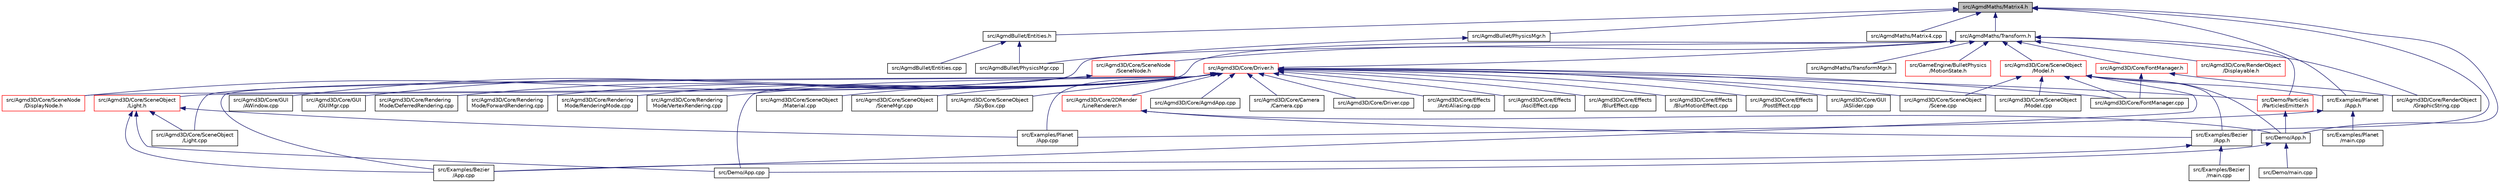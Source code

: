 digraph "src/AgmdMaths/Matrix4.h"
{
  edge [fontname="Helvetica",fontsize="10",labelfontname="Helvetica",labelfontsize="10"];
  node [fontname="Helvetica",fontsize="10",shape=record];
  Node1 [label="src/AgmdMaths/Matrix4.h",height=0.2,width=0.4,color="black", fillcolor="grey75", style="filled" fontcolor="black"];
  Node1 -> Node2 [dir="back",color="midnightblue",fontsize="10",style="solid"];
  Node2 [label="src/AgmdBullet/Entities.h",height=0.2,width=0.4,color="black", fillcolor="white", style="filled",URL="$_agmd_bullet_2_entities_8h.html"];
  Node2 -> Node3 [dir="back",color="midnightblue",fontsize="10",style="solid"];
  Node3 [label="src/AgmdBullet/Entities.cpp",height=0.2,width=0.4,color="black", fillcolor="white", style="filled",URL="$_agmd_bullet_2_entities_8cpp.html"];
  Node2 -> Node4 [dir="back",color="midnightblue",fontsize="10",style="solid"];
  Node4 [label="src/AgmdBullet/PhysicsMgr.cpp",height=0.2,width=0.4,color="black", fillcolor="white", style="filled",URL="$_agmd_bullet_2_physics_mgr_8cpp.html"];
  Node1 -> Node5 [dir="back",color="midnightblue",fontsize="10",style="solid"];
  Node5 [label="src/AgmdBullet/PhysicsMgr.h",height=0.2,width=0.4,color="black", fillcolor="white", style="filled",URL="$_agmd_bullet_2_physics_mgr_8h.html"];
  Node5 -> Node4 [dir="back",color="midnightblue",fontsize="10",style="solid"];
  Node1 -> Node6 [dir="back",color="midnightblue",fontsize="10",style="solid"];
  Node6 [label="src/AgmdMaths/Matrix4.cpp",height=0.2,width=0.4,color="black", fillcolor="white", style="filled",URL="$_matrix4_8cpp.html"];
  Node1 -> Node7 [dir="back",color="midnightblue",fontsize="10",style="solid"];
  Node7 [label="src/AgmdMaths/Transform.h",height=0.2,width=0.4,color="black", fillcolor="white", style="filled",URL="$_transform_8h.html"];
  Node7 -> Node8 [dir="back",color="midnightblue",fontsize="10",style="solid"];
  Node8 [label="src/Agmd3D/Core/Driver.h",height=0.2,width=0.4,color="red", fillcolor="white", style="filled",URL="$_driver_8h.html"];
  Node8 -> Node9 [dir="back",color="midnightblue",fontsize="10",style="solid"];
  Node9 [label="src/Agmd3D/Core/2DRender\l/LineRenderer.h",height=0.2,width=0.4,color="red", fillcolor="white", style="filled",URL="$_line_renderer_8h.html"];
  Node9 -> Node10 [dir="back",color="midnightblue",fontsize="10",style="solid"];
  Node10 [label="src/Demo/App.h",height=0.2,width=0.4,color="black", fillcolor="white", style="filled",URL="$_demo_2_app_8h.html"];
  Node10 -> Node11 [dir="back",color="midnightblue",fontsize="10",style="solid"];
  Node11 [label="src/Demo/App.cpp",height=0.2,width=0.4,color="black", fillcolor="white", style="filled",URL="$_demo_2_app_8cpp.html"];
  Node10 -> Node12 [dir="back",color="midnightblue",fontsize="10",style="solid"];
  Node12 [label="src/Demo/main.cpp",height=0.2,width=0.4,color="black", fillcolor="white", style="filled",URL="$_demo_2main_8cpp.html"];
  Node9 -> Node13 [dir="back",color="midnightblue",fontsize="10",style="solid"];
  Node13 [label="src/Examples/Bezier\l/App.h",height=0.2,width=0.4,color="black", fillcolor="white", style="filled",URL="$_examples_2_bezier_2_app_8h.html"];
  Node13 -> Node14 [dir="back",color="midnightblue",fontsize="10",style="solid"];
  Node14 [label="src/Examples/Bezier\l/App.cpp",height=0.2,width=0.4,color="black", fillcolor="white", style="filled",URL="$_examples_2_bezier_2_app_8cpp.html"];
  Node13 -> Node15 [dir="back",color="midnightblue",fontsize="10",style="solid"];
  Node15 [label="src/Examples/Bezier\l/main.cpp",height=0.2,width=0.4,color="black", fillcolor="white", style="filled",URL="$_examples_2_bezier_2main_8cpp.html"];
  Node8 -> Node16 [dir="back",color="midnightblue",fontsize="10",style="solid"];
  Node16 [label="src/Agmd3D/Core/AgmdApp.cpp",height=0.2,width=0.4,color="black", fillcolor="white", style="filled",URL="$_agmd3_d_2_core_2_agmd_app_8cpp.html"];
  Node8 -> Node17 [dir="back",color="midnightblue",fontsize="10",style="solid"];
  Node17 [label="src/Agmd3D/Core/Camera\l/Camera.cpp",height=0.2,width=0.4,color="black", fillcolor="white", style="filled",URL="$_camera_8cpp.html"];
  Node8 -> Node18 [dir="back",color="midnightblue",fontsize="10",style="solid"];
  Node18 [label="src/Agmd3D/Core/Driver.cpp",height=0.2,width=0.4,color="black", fillcolor="white", style="filled",URL="$_driver_8cpp.html"];
  Node8 -> Node19 [dir="back",color="midnightblue",fontsize="10",style="solid"];
  Node19 [label="src/Agmd3D/Core/Effects\l/AntiAliasing.cpp",height=0.2,width=0.4,color="black", fillcolor="white", style="filled",URL="$_anti_aliasing_8cpp.html"];
  Node8 -> Node20 [dir="back",color="midnightblue",fontsize="10",style="solid"];
  Node20 [label="src/Agmd3D/Core/Effects\l/AsciEffect.cpp",height=0.2,width=0.4,color="black", fillcolor="white", style="filled",URL="$_asci_effect_8cpp.html"];
  Node8 -> Node21 [dir="back",color="midnightblue",fontsize="10",style="solid"];
  Node21 [label="src/Agmd3D/Core/Effects\l/BlurEffect.cpp",height=0.2,width=0.4,color="black", fillcolor="white", style="filled",URL="$_blur_effect_8cpp.html"];
  Node8 -> Node22 [dir="back",color="midnightblue",fontsize="10",style="solid"];
  Node22 [label="src/Agmd3D/Core/Effects\l/BlurMotionEffect.cpp",height=0.2,width=0.4,color="black", fillcolor="white", style="filled",URL="$_blur_motion_effect_8cpp.html"];
  Node8 -> Node23 [dir="back",color="midnightblue",fontsize="10",style="solid"];
  Node23 [label="src/Agmd3D/Core/Effects\l/PostEffect.cpp",height=0.2,width=0.4,color="black", fillcolor="white", style="filled",URL="$_post_effect_8cpp.html"];
  Node8 -> Node24 [dir="back",color="midnightblue",fontsize="10",style="solid"];
  Node24 [label="src/Agmd3D/Core/FontManager.cpp",height=0.2,width=0.4,color="black", fillcolor="white", style="filled",URL="$_font_manager_8cpp.html"];
  Node8 -> Node25 [dir="back",color="midnightblue",fontsize="10",style="solid"];
  Node25 [label="src/Agmd3D/Core/GUI\l/ASlider.cpp",height=0.2,width=0.4,color="black", fillcolor="white", style="filled",URL="$_a_slider_8cpp.html"];
  Node8 -> Node26 [dir="back",color="midnightblue",fontsize="10",style="solid"];
  Node26 [label="src/Agmd3D/Core/GUI\l/AWindow.cpp",height=0.2,width=0.4,color="black", fillcolor="white", style="filled",URL="$_a_window_8cpp.html"];
  Node8 -> Node27 [dir="back",color="midnightblue",fontsize="10",style="solid"];
  Node27 [label="src/Agmd3D/Core/GUI\l/GUIMgr.cpp",height=0.2,width=0.4,color="black", fillcolor="white", style="filled",URL="$_g_u_i_mgr_8cpp.html"];
  Node8 -> Node28 [dir="back",color="midnightblue",fontsize="10",style="solid"];
  Node28 [label="src/Agmd3D/Core/Rendering\lMode/DeferredRendering.cpp",height=0.2,width=0.4,color="black", fillcolor="white", style="filled",URL="$_deferred_rendering_8cpp.html"];
  Node8 -> Node29 [dir="back",color="midnightblue",fontsize="10",style="solid"];
  Node29 [label="src/Agmd3D/Core/Rendering\lMode/ForwardRendering.cpp",height=0.2,width=0.4,color="black", fillcolor="white", style="filled",URL="$_forward_rendering_8cpp.html"];
  Node8 -> Node30 [dir="back",color="midnightblue",fontsize="10",style="solid"];
  Node30 [label="src/Agmd3D/Core/Rendering\lMode/RenderingMode.cpp",height=0.2,width=0.4,color="black", fillcolor="white", style="filled",URL="$_rendering_mode_8cpp.html"];
  Node8 -> Node31 [dir="back",color="midnightblue",fontsize="10",style="solid"];
  Node31 [label="src/Agmd3D/Core/Rendering\lMode/VertexRendering.cpp",height=0.2,width=0.4,color="black", fillcolor="white", style="filled",URL="$_vertex_rendering_8cpp.html"];
  Node8 -> Node32 [dir="back",color="midnightblue",fontsize="10",style="solid"];
  Node32 [label="src/Agmd3D/Core/SceneObject\l/Light.cpp",height=0.2,width=0.4,color="black", fillcolor="white", style="filled",URL="$_light_8cpp.html"];
  Node8 -> Node33 [dir="back",color="midnightblue",fontsize="10",style="solid"];
  Node33 [label="src/Agmd3D/Core/SceneObject\l/Material.cpp",height=0.2,width=0.4,color="black", fillcolor="white", style="filled",URL="$_material_8cpp.html"];
  Node8 -> Node34 [dir="back",color="midnightblue",fontsize="10",style="solid"];
  Node34 [label="src/Agmd3D/Core/SceneObject\l/Model.cpp",height=0.2,width=0.4,color="black", fillcolor="white", style="filled",URL="$_model_8cpp.html"];
  Node8 -> Node35 [dir="back",color="midnightblue",fontsize="10",style="solid"];
  Node35 [label="src/Agmd3D/Core/SceneObject\l/Scene.cpp",height=0.2,width=0.4,color="black", fillcolor="white", style="filled",URL="$_scene_8cpp.html"];
  Node8 -> Node36 [dir="back",color="midnightblue",fontsize="10",style="solid"];
  Node36 [label="src/Agmd3D/Core/SceneObject\l/SceneMgr.cpp",height=0.2,width=0.4,color="black", fillcolor="white", style="filled",URL="$_scene_mgr_8cpp.html"];
  Node8 -> Node37 [dir="back",color="midnightblue",fontsize="10",style="solid"];
  Node37 [label="src/Agmd3D/Core/SceneObject\l/SkyBox.cpp",height=0.2,width=0.4,color="black", fillcolor="white", style="filled",URL="$_sky_box_8cpp.html"];
  Node8 -> Node38 [dir="back",color="midnightblue",fontsize="10",style="solid"];
  Node38 [label="src/Demo/Particles\l/ParticlesEmitter.h",height=0.2,width=0.4,color="red", fillcolor="white", style="filled",URL="$_particles_emitter_8h.html"];
  Node38 -> Node10 [dir="back",color="midnightblue",fontsize="10",style="solid"];
  Node8 -> Node11 [dir="back",color="midnightblue",fontsize="10",style="solid"];
  Node8 -> Node14 [dir="back",color="midnightblue",fontsize="10",style="solid"];
  Node8 -> Node39 [dir="back",color="midnightblue",fontsize="10",style="solid"];
  Node39 [label="src/Examples/Planet\l/App.cpp",height=0.2,width=0.4,color="black", fillcolor="white", style="filled",URL="$_examples_2_planet_2_app_8cpp.html"];
  Node7 -> Node40 [dir="back",color="midnightblue",fontsize="10",style="solid"];
  Node40 [label="src/Agmd3D/Core/FontManager.h",height=0.2,width=0.4,color="red", fillcolor="white", style="filled",URL="$_font_manager_8h.html"];
  Node40 -> Node24 [dir="back",color="midnightblue",fontsize="10",style="solid"];
  Node40 -> Node41 [dir="back",color="midnightblue",fontsize="10",style="solid"];
  Node41 [label="src/Agmd3D/Core/RenderObject\l/GraphicString.cpp",height=0.2,width=0.4,color="black", fillcolor="white", style="filled",URL="$_graphic_string_8cpp.html"];
  Node7 -> Node42 [dir="back",color="midnightblue",fontsize="10",style="solid"];
  Node42 [label="src/Agmd3D/Core/RenderObject\l/Displayable.h",height=0.2,width=0.4,color="red", fillcolor="white", style="filled",URL="$_displayable_8h.html"];
  Node7 -> Node41 [dir="back",color="midnightblue",fontsize="10",style="solid"];
  Node7 -> Node43 [dir="back",color="midnightblue",fontsize="10",style="solid"];
  Node43 [label="src/Agmd3D/Core/SceneNode\l/DisplayNode.h",height=0.2,width=0.4,color="red", fillcolor="white", style="filled",URL="$_display_node_8h.html"];
  Node7 -> Node44 [dir="back",color="midnightblue",fontsize="10",style="solid"];
  Node44 [label="src/Agmd3D/Core/SceneNode\l/SceneNode.h",height=0.2,width=0.4,color="red", fillcolor="white", style="filled",URL="$_scene_node_8h.html"];
  Node44 -> Node43 [dir="back",color="midnightblue",fontsize="10",style="solid"];
  Node7 -> Node45 [dir="back",color="midnightblue",fontsize="10",style="solid"];
  Node45 [label="src/Agmd3D/Core/SceneObject\l/Light.h",height=0.2,width=0.4,color="red", fillcolor="white", style="filled",URL="$_light_8h.html"];
  Node45 -> Node32 [dir="back",color="midnightblue",fontsize="10",style="solid"];
  Node45 -> Node11 [dir="back",color="midnightblue",fontsize="10",style="solid"];
  Node45 -> Node14 [dir="back",color="midnightblue",fontsize="10",style="solid"];
  Node45 -> Node39 [dir="back",color="midnightblue",fontsize="10",style="solid"];
  Node7 -> Node46 [dir="back",color="midnightblue",fontsize="10",style="solid"];
  Node46 [label="src/Agmd3D/Core/SceneObject\l/Model.h",height=0.2,width=0.4,color="red", fillcolor="white", style="filled",URL="$_model_8h.html"];
  Node46 -> Node24 [dir="back",color="midnightblue",fontsize="10",style="solid"];
  Node46 -> Node34 [dir="back",color="midnightblue",fontsize="10",style="solid"];
  Node46 -> Node35 [dir="back",color="midnightblue",fontsize="10",style="solid"];
  Node46 -> Node10 [dir="back",color="midnightblue",fontsize="10",style="solid"];
  Node46 -> Node13 [dir="back",color="midnightblue",fontsize="10",style="solid"];
  Node46 -> Node14 [dir="back",color="midnightblue",fontsize="10",style="solid"];
  Node46 -> Node47 [dir="back",color="midnightblue",fontsize="10",style="solid"];
  Node47 [label="src/Examples/Planet\l/App.h",height=0.2,width=0.4,color="black", fillcolor="white", style="filled",URL="$_examples_2_planet_2_app_8h.html"];
  Node47 -> Node39 [dir="back",color="midnightblue",fontsize="10",style="solid"];
  Node47 -> Node48 [dir="back",color="midnightblue",fontsize="10",style="solid"];
  Node48 [label="src/Examples/Planet\l/main.cpp",height=0.2,width=0.4,color="black", fillcolor="white", style="filled",URL="$_examples_2_planet_2main_8cpp.html"];
  Node7 -> Node49 [dir="back",color="midnightblue",fontsize="10",style="solid"];
  Node49 [label="src/AgmdMaths/TransformMgr.h",height=0.2,width=0.4,color="black", fillcolor="white", style="filled",URL="$_transform_mgr_8h.html"];
  Node7 -> Node38 [dir="back",color="midnightblue",fontsize="10",style="solid"];
  Node7 -> Node50 [dir="back",color="midnightblue",fontsize="10",style="solid"];
  Node50 [label="src/GameEngine/BulletPhysics\l/MotionState.h",height=0.2,width=0.4,color="red", fillcolor="white", style="filled",URL="$_motion_state_8h.html"];
  Node1 -> Node10 [dir="back",color="midnightblue",fontsize="10",style="solid"];
  Node1 -> Node13 [dir="back",color="midnightblue",fontsize="10",style="solid"];
  Node1 -> Node47 [dir="back",color="midnightblue",fontsize="10",style="solid"];
}
